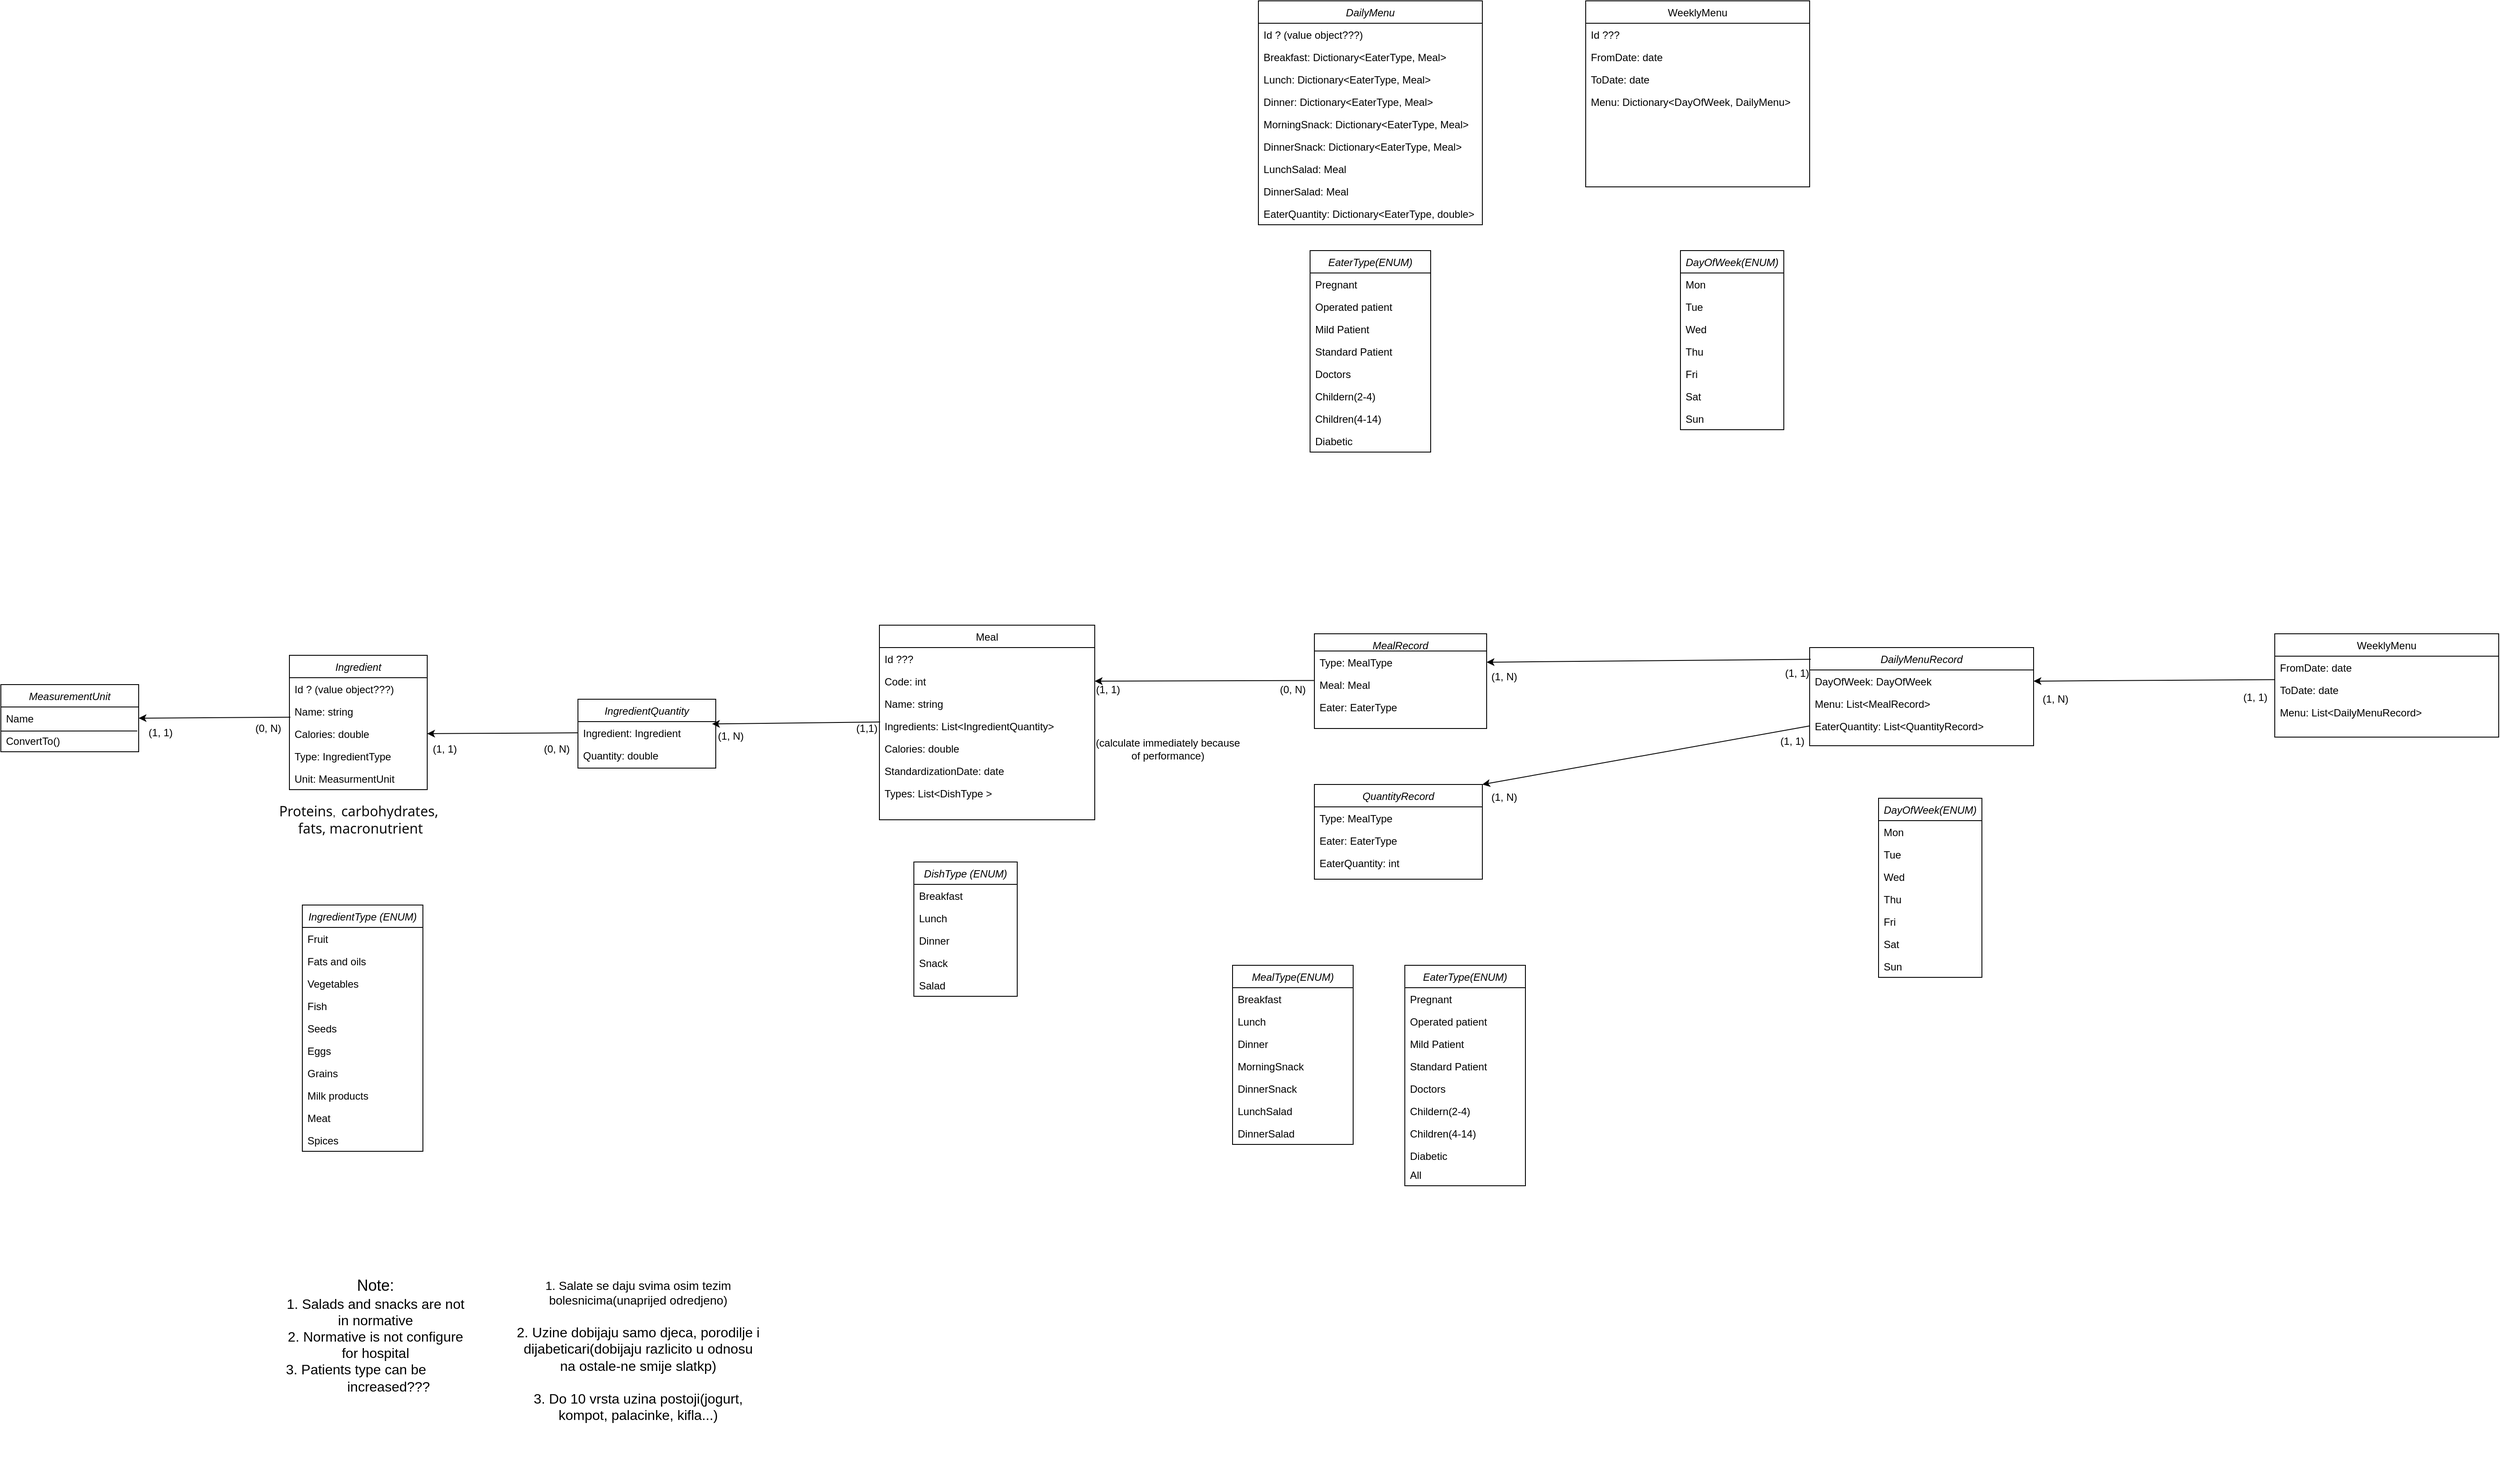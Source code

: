 <mxfile version="24.2.7" type="device">
  <diagram id="GDx_2gZbZ9wgl7-7VXHY" name="Page-1">
    <mxGraphModel dx="5145" dy="1325" grid="1" gridSize="10" guides="1" tooltips="1" connect="1" arrows="1" fold="1" page="1" pageScale="1" pageWidth="1920" pageHeight="1200" math="0" shadow="0">
      <root>
        <mxCell id="0" />
        <mxCell id="1" parent="0" />
        <mxCell id="k1ia0Kni4IpyKNYvvvFL-1" value="Ingredient " style="swimlane;fontStyle=2;align=center;verticalAlign=top;childLayout=stackLayout;horizontal=1;startSize=26;horizontalStack=0;resizeParent=1;resizeLast=0;collapsible=1;marginBottom=0;rounded=0;shadow=0;strokeWidth=1;" parent="1" vertex="1">
          <mxGeometry x="-155" y="770" width="160" height="156" as="geometry">
            <mxRectangle x="230" y="140" width="160" height="26" as="alternateBounds" />
          </mxGeometry>
        </mxCell>
        <mxCell id="k1ia0Kni4IpyKNYvvvFL-2" value="Id ? (value object???)" style="text;align=left;verticalAlign=top;spacingLeft=4;spacingRight=4;overflow=hidden;rotatable=0;points=[[0,0.5],[1,0.5]];portConstraint=eastwest;" parent="k1ia0Kni4IpyKNYvvvFL-1" vertex="1">
          <mxGeometry y="26" width="160" height="26" as="geometry" />
        </mxCell>
        <mxCell id="k1ia0Kni4IpyKNYvvvFL-3" value="Name: string" style="text;align=left;verticalAlign=top;spacingLeft=4;spacingRight=4;overflow=hidden;rotatable=0;points=[[0,0.5],[1,0.5]];portConstraint=eastwest;rounded=0;shadow=0;html=0;" parent="k1ia0Kni4IpyKNYvvvFL-1" vertex="1">
          <mxGeometry y="52" width="160" height="26" as="geometry" />
        </mxCell>
        <mxCell id="k1ia0Kni4IpyKNYvvvFL-4" value="Calories: double" style="text;align=left;verticalAlign=top;spacingLeft=4;spacingRight=4;overflow=hidden;rotatable=0;points=[[0,0.5],[1,0.5]];portConstraint=eastwest;rounded=0;shadow=0;html=0;" parent="k1ia0Kni4IpyKNYvvvFL-1" vertex="1">
          <mxGeometry y="78" width="160" height="26" as="geometry" />
        </mxCell>
        <mxCell id="TyGQaCX3mV4lijws8Y4i-1" value="Type: IngredientType" style="text;align=left;verticalAlign=top;spacingLeft=4;spacingRight=4;overflow=hidden;rotatable=0;points=[[0,0.5],[1,0.5]];portConstraint=eastwest;rounded=0;shadow=0;html=0;" parent="k1ia0Kni4IpyKNYvvvFL-1" vertex="1">
          <mxGeometry y="104" width="160" height="26" as="geometry" />
        </mxCell>
        <mxCell id="TyGQaCX3mV4lijws8Y4i-3" value="Unit: MeasurmentUnit" style="text;align=left;verticalAlign=top;spacingLeft=4;spacingRight=4;overflow=hidden;rotatable=0;points=[[0,0.5],[1,0.5]];portConstraint=eastwest;rounded=0;shadow=0;html=0;" parent="k1ia0Kni4IpyKNYvvvFL-1" vertex="1">
          <mxGeometry y="130" width="160" height="26" as="geometry" />
        </mxCell>
        <mxCell id="k1ia0Kni4IpyKNYvvvFL-5" value="Meal" style="swimlane;fontStyle=0;align=center;verticalAlign=top;childLayout=stackLayout;horizontal=1;startSize=26;horizontalStack=0;resizeParent=1;resizeLast=0;collapsible=1;marginBottom=0;rounded=0;shadow=0;strokeWidth=1;" parent="1" vertex="1">
          <mxGeometry x="530" y="735" width="250" height="226" as="geometry">
            <mxRectangle x="330" y="10" width="160" height="26" as="alternateBounds" />
          </mxGeometry>
        </mxCell>
        <mxCell id="k1ia0Kni4IpyKNYvvvFL-6" value="Id ???" style="text;align=left;verticalAlign=top;spacingLeft=4;spacingRight=4;overflow=hidden;rotatable=0;points=[[0,0.5],[1,0.5]];portConstraint=eastwest;" parent="k1ia0Kni4IpyKNYvvvFL-5" vertex="1">
          <mxGeometry y="26" width="250" height="26" as="geometry" />
        </mxCell>
        <mxCell id="k1ia0Kni4IpyKNYvvvFL-7" value="Code: int" style="text;align=left;verticalAlign=top;spacingLeft=4;spacingRight=4;overflow=hidden;rotatable=0;points=[[0,0.5],[1,0.5]];portConstraint=eastwest;" parent="k1ia0Kni4IpyKNYvvvFL-5" vertex="1">
          <mxGeometry y="52" width="250" height="26" as="geometry" />
        </mxCell>
        <mxCell id="k1ia0Kni4IpyKNYvvvFL-8" value="Name: string" style="text;align=left;verticalAlign=top;spacingLeft=4;spacingRight=4;overflow=hidden;rotatable=0;points=[[0,0.5],[1,0.5]];portConstraint=eastwest;rounded=0;shadow=0;html=0;" parent="k1ia0Kni4IpyKNYvvvFL-5" vertex="1">
          <mxGeometry y="78" width="250" height="26" as="geometry" />
        </mxCell>
        <mxCell id="k1ia0Kni4IpyKNYvvvFL-9" value="Ingredients: List&lt;IngredientQuantity&gt;" style="text;align=left;verticalAlign=top;spacingLeft=4;spacingRight=4;overflow=hidden;rotatable=0;points=[[0,0.5],[1,0.5]];portConstraint=eastwest;rounded=0;shadow=0;html=0;" parent="k1ia0Kni4IpyKNYvvvFL-5" vertex="1">
          <mxGeometry y="104" width="250" height="26" as="geometry" />
        </mxCell>
        <mxCell id="k1ia0Kni4IpyKNYvvvFL-10" value="Calories: double" style="text;align=left;verticalAlign=top;spacingLeft=4;spacingRight=4;overflow=hidden;rotatable=0;points=[[0,0.5],[1,0.5]];portConstraint=eastwest;rounded=0;shadow=0;html=0;" parent="k1ia0Kni4IpyKNYvvvFL-5" vertex="1">
          <mxGeometry y="130" width="250" height="26" as="geometry" />
        </mxCell>
        <mxCell id="k1ia0Kni4IpyKNYvvvFL-11" value="StandardizationDate: date" style="text;align=left;verticalAlign=top;spacingLeft=4;spacingRight=4;overflow=hidden;rotatable=0;points=[[0,0.5],[1,0.5]];portConstraint=eastwest;rounded=0;shadow=0;html=0;" parent="k1ia0Kni4IpyKNYvvvFL-5" vertex="1">
          <mxGeometry y="156" width="250" height="26" as="geometry" />
        </mxCell>
        <mxCell id="k1ia0Kni4IpyKNYvvvFL-12" value="Types: List&lt;DishType &gt;" style="text;align=left;verticalAlign=top;spacingLeft=4;spacingRight=4;overflow=hidden;rotatable=0;points=[[0,0.5],[1,0.5]];portConstraint=eastwest;rounded=0;shadow=0;html=0;" parent="k1ia0Kni4IpyKNYvvvFL-5" vertex="1">
          <mxGeometry y="182" width="250" height="26" as="geometry" />
        </mxCell>
        <mxCell id="k1ia0Kni4IpyKNYvvvFL-13" value="IngredientQuantity" style="swimlane;fontStyle=2;align=center;verticalAlign=top;childLayout=stackLayout;horizontal=1;startSize=26;horizontalStack=0;resizeParent=1;resizeLast=0;collapsible=1;marginBottom=0;rounded=0;shadow=0;strokeWidth=1;" parent="1" vertex="1">
          <mxGeometry x="180" y="821" width="160" height="80" as="geometry">
            <mxRectangle x="230" y="140" width="160" height="26" as="alternateBounds" />
          </mxGeometry>
        </mxCell>
        <mxCell id="k1ia0Kni4IpyKNYvvvFL-15" value="Ingredient: Ingredient" style="text;align=left;verticalAlign=top;spacingLeft=4;spacingRight=4;overflow=hidden;rotatable=0;points=[[0,0.5],[1,0.5]];portConstraint=eastwest;rounded=0;shadow=0;html=0;" parent="k1ia0Kni4IpyKNYvvvFL-13" vertex="1">
          <mxGeometry y="26" width="160" height="26" as="geometry" />
        </mxCell>
        <mxCell id="k1ia0Kni4IpyKNYvvvFL-17" value="Quantity: double" style="text;align=left;verticalAlign=top;spacingLeft=4;spacingRight=4;overflow=hidden;rotatable=0;points=[[0,0.5],[1,0.5]];portConstraint=eastwest;rounded=0;shadow=0;html=0;" parent="k1ia0Kni4IpyKNYvvvFL-13" vertex="1">
          <mxGeometry y="52" width="160" height="26" as="geometry" />
        </mxCell>
        <mxCell id="k1ia0Kni4IpyKNYvvvFL-18" value="MeasurementUnit" style="swimlane;fontStyle=2;align=center;verticalAlign=top;childLayout=stackLayout;horizontal=1;startSize=26;horizontalStack=0;resizeParent=1;resizeLast=0;collapsible=1;marginBottom=0;rounded=0;shadow=0;strokeWidth=1;" parent="1" vertex="1">
          <mxGeometry x="-490" y="804" width="160" height="78" as="geometry">
            <mxRectangle x="230" y="140" width="160" height="26" as="alternateBounds" />
          </mxGeometry>
        </mxCell>
        <mxCell id="k1ia0Kni4IpyKNYvvvFL-19" value="Name" style="text;align=left;verticalAlign=top;spacingLeft=4;spacingRight=4;overflow=hidden;rotatable=0;points=[[0,0.5],[1,0.5]];portConstraint=eastwest;rounded=0;shadow=0;html=0;" parent="k1ia0Kni4IpyKNYvvvFL-18" vertex="1">
          <mxGeometry y="26" width="160" height="26" as="geometry" />
        </mxCell>
        <mxCell id="k1ia0Kni4IpyKNYvvvFL-20" value="ConvertTo()" style="text;align=left;verticalAlign=top;spacingLeft=4;spacingRight=4;overflow=hidden;rotatable=0;points=[[0,0.5],[1,0.5]];portConstraint=eastwest;rounded=0;shadow=0;html=0;" parent="k1ia0Kni4IpyKNYvvvFL-18" vertex="1">
          <mxGeometry y="52" width="160" height="26" as="geometry" />
        </mxCell>
        <mxCell id="k1ia0Kni4IpyKNYvvvFL-21" value="" style="endArrow=none;html=1;rounded=0;entryX=0.99;entryY=0.071;entryDx=0;entryDy=0;entryPerimeter=0;" parent="k1ia0Kni4IpyKNYvvvFL-18" target="k1ia0Kni4IpyKNYvvvFL-20" edge="1">
          <mxGeometry width="50" height="50" relative="1" as="geometry">
            <mxPoint y="54" as="sourcePoint" />
            <mxPoint x="390" y="10" as="targetPoint" />
          </mxGeometry>
        </mxCell>
        <mxCell id="k1ia0Kni4IpyKNYvvvFL-22" value="WeeklyMenu" style="swimlane;fontStyle=0;align=center;verticalAlign=top;childLayout=stackLayout;horizontal=1;startSize=26;horizontalStack=0;resizeParent=1;resizeLast=0;collapsible=1;marginBottom=0;rounded=0;shadow=0;strokeWidth=1;" parent="1" vertex="1">
          <mxGeometry x="1350" y="10" width="260" height="216" as="geometry">
            <mxRectangle x="550" y="140" width="160" height="26" as="alternateBounds" />
          </mxGeometry>
        </mxCell>
        <mxCell id="k1ia0Kni4IpyKNYvvvFL-23" value="Id ???" style="text;align=left;verticalAlign=top;spacingLeft=4;spacingRight=4;overflow=hidden;rotatable=0;points=[[0,0.5],[1,0.5]];portConstraint=eastwest;" parent="k1ia0Kni4IpyKNYvvvFL-22" vertex="1">
          <mxGeometry y="26" width="260" height="26" as="geometry" />
        </mxCell>
        <mxCell id="k1ia0Kni4IpyKNYvvvFL-24" value="FromDate: date" style="text;align=left;verticalAlign=top;spacingLeft=4;spacingRight=4;overflow=hidden;rotatable=0;points=[[0,0.5],[1,0.5]];portConstraint=eastwest;" parent="k1ia0Kni4IpyKNYvvvFL-22" vertex="1">
          <mxGeometry y="52" width="260" height="26" as="geometry" />
        </mxCell>
        <mxCell id="k1ia0Kni4IpyKNYvvvFL-25" value="ToDate: date" style="text;align=left;verticalAlign=top;spacingLeft=4;spacingRight=4;overflow=hidden;rotatable=0;points=[[0,0.5],[1,0.5]];portConstraint=eastwest;" parent="k1ia0Kni4IpyKNYvvvFL-22" vertex="1">
          <mxGeometry y="78" width="260" height="26" as="geometry" />
        </mxCell>
        <mxCell id="TyGQaCX3mV4lijws8Y4i-24" value="Menu: Dictionary&lt;DayOfWeek, DailyMenu&gt;" style="text;align=left;verticalAlign=top;spacingLeft=4;spacingRight=4;overflow=hidden;rotatable=0;points=[[0,0.5],[1,0.5]];portConstraint=eastwest;" parent="k1ia0Kni4IpyKNYvvvFL-22" vertex="1">
          <mxGeometry y="104" width="260" height="26" as="geometry" />
        </mxCell>
        <mxCell id="k1ia0Kni4IpyKNYvvvFL-26" value="DailyMenu" style="swimlane;fontStyle=2;align=center;verticalAlign=top;childLayout=stackLayout;horizontal=1;startSize=26;horizontalStack=0;resizeParent=1;resizeLast=0;collapsible=1;marginBottom=0;rounded=0;shadow=0;strokeWidth=1;" parent="1" vertex="1">
          <mxGeometry x="970" y="10" width="260" height="260" as="geometry">
            <mxRectangle x="230" y="140" width="160" height="26" as="alternateBounds" />
          </mxGeometry>
        </mxCell>
        <mxCell id="k1ia0Kni4IpyKNYvvvFL-27" value="Id ? (value object???)" style="text;align=left;verticalAlign=top;spacingLeft=4;spacingRight=4;overflow=hidden;rotatable=0;points=[[0,0.5],[1,0.5]];portConstraint=eastwest;" parent="k1ia0Kni4IpyKNYvvvFL-26" vertex="1">
          <mxGeometry y="26" width="260" height="26" as="geometry" />
        </mxCell>
        <mxCell id="k1ia0Kni4IpyKNYvvvFL-28" value="Breakfast: Dictionary&lt;EaterType, Meal&gt;" style="text;align=left;verticalAlign=top;spacingLeft=4;spacingRight=4;overflow=hidden;rotatable=0;points=[[0,0.5],[1,0.5]];portConstraint=eastwest;rounded=0;shadow=0;html=0;" parent="k1ia0Kni4IpyKNYvvvFL-26" vertex="1">
          <mxGeometry y="52" width="260" height="26" as="geometry" />
        </mxCell>
        <mxCell id="k1ia0Kni4IpyKNYvvvFL-29" value="Lunch: Dictionary&lt;EaterType, Meal&gt;" style="text;align=left;verticalAlign=top;spacingLeft=4;spacingRight=4;overflow=hidden;rotatable=0;points=[[0,0.5],[1,0.5]];portConstraint=eastwest;rounded=0;shadow=0;html=0;" parent="k1ia0Kni4IpyKNYvvvFL-26" vertex="1">
          <mxGeometry y="78" width="260" height="26" as="geometry" />
        </mxCell>
        <mxCell id="k1ia0Kni4IpyKNYvvvFL-30" value="Dinner: Dictionary&lt;EaterType, Meal&gt;" style="text;align=left;verticalAlign=top;spacingLeft=4;spacingRight=4;overflow=hidden;rotatable=0;points=[[0,0.5],[1,0.5]];portConstraint=eastwest;rounded=0;shadow=0;html=0;" parent="k1ia0Kni4IpyKNYvvvFL-26" vertex="1">
          <mxGeometry y="104" width="260" height="26" as="geometry" />
        </mxCell>
        <mxCell id="k1ia0Kni4IpyKNYvvvFL-31" value="MorningSnack: Dictionary&lt;EaterType, Meal&gt;" style="text;align=left;verticalAlign=top;spacingLeft=4;spacingRight=4;overflow=hidden;rotatable=0;points=[[0,0.5],[1,0.5]];portConstraint=eastwest;rounded=0;shadow=0;html=0;" parent="k1ia0Kni4IpyKNYvvvFL-26" vertex="1">
          <mxGeometry y="130" width="260" height="26" as="geometry" />
        </mxCell>
        <mxCell id="TyGQaCX3mV4lijws8Y4i-23" value="DinnerSnack: Dictionary&lt;EaterType, Meal&gt;" style="text;align=left;verticalAlign=top;spacingLeft=4;spacingRight=4;overflow=hidden;rotatable=0;points=[[0,0.5],[1,0.5]];portConstraint=eastwest;rounded=0;shadow=0;html=0;" parent="k1ia0Kni4IpyKNYvvvFL-26" vertex="1">
          <mxGeometry y="156" width="260" height="26" as="geometry" />
        </mxCell>
        <mxCell id="TyGQaCX3mV4lijws8Y4i-29" value="LunchSalad: Meal" style="text;align=left;verticalAlign=top;spacingLeft=4;spacingRight=4;overflow=hidden;rotatable=0;points=[[0,0.5],[1,0.5]];portConstraint=eastwest;rounded=0;shadow=0;html=0;" parent="k1ia0Kni4IpyKNYvvvFL-26" vertex="1">
          <mxGeometry y="182" width="260" height="26" as="geometry" />
        </mxCell>
        <mxCell id="TyGQaCX3mV4lijws8Y4i-30" value="DinnerSalad: Meal" style="text;align=left;verticalAlign=top;spacingLeft=4;spacingRight=4;overflow=hidden;rotatable=0;points=[[0,0.5],[1,0.5]];portConstraint=eastwest;rounded=0;shadow=0;html=0;" parent="k1ia0Kni4IpyKNYvvvFL-26" vertex="1">
          <mxGeometry y="208" width="260" height="26" as="geometry" />
        </mxCell>
        <mxCell id="TyGQaCX3mV4lijws8Y4i-47" value="EaterQuantity: Dictionary&lt;EaterType, double&gt;" style="text;align=left;verticalAlign=top;spacingLeft=4;spacingRight=4;overflow=hidden;rotatable=0;points=[[0,0.5],[1,0.5]];portConstraint=eastwest;rounded=0;shadow=0;html=0;" parent="k1ia0Kni4IpyKNYvvvFL-26" vertex="1">
          <mxGeometry y="234" width="260" height="26" as="geometry" />
        </mxCell>
        <mxCell id="k1ia0Kni4IpyKNYvvvFL-32" value="DayOfWeek(ENUM)" style="swimlane;fontStyle=2;align=center;verticalAlign=top;childLayout=stackLayout;horizontal=1;startSize=26;horizontalStack=0;resizeParent=1;resizeLast=0;collapsible=1;marginBottom=0;rounded=0;shadow=0;strokeWidth=1;" parent="1" vertex="1">
          <mxGeometry x="1460" y="300" width="120" height="208" as="geometry">
            <mxRectangle x="230" y="140" width="160" height="26" as="alternateBounds" />
          </mxGeometry>
        </mxCell>
        <mxCell id="k1ia0Kni4IpyKNYvvvFL-33" value="Mon" style="text;align=left;verticalAlign=top;spacingLeft=4;spacingRight=4;overflow=hidden;rotatable=0;points=[[0,0.5],[1,0.5]];portConstraint=eastwest;rounded=0;shadow=0;html=0;" parent="k1ia0Kni4IpyKNYvvvFL-32" vertex="1">
          <mxGeometry y="26" width="120" height="26" as="geometry" />
        </mxCell>
        <mxCell id="k1ia0Kni4IpyKNYvvvFL-34" value="Tue" style="text;align=left;verticalAlign=top;spacingLeft=4;spacingRight=4;overflow=hidden;rotatable=0;points=[[0,0.5],[1,0.5]];portConstraint=eastwest;rounded=0;shadow=0;html=0;" parent="k1ia0Kni4IpyKNYvvvFL-32" vertex="1">
          <mxGeometry y="52" width="120" height="26" as="geometry" />
        </mxCell>
        <mxCell id="TyGQaCX3mV4lijws8Y4i-27" value="Wed" style="text;align=left;verticalAlign=top;spacingLeft=4;spacingRight=4;overflow=hidden;rotatable=0;points=[[0,0.5],[1,0.5]];portConstraint=eastwest;rounded=0;shadow=0;html=0;" parent="k1ia0Kni4IpyKNYvvvFL-32" vertex="1">
          <mxGeometry y="78" width="120" height="26" as="geometry" />
        </mxCell>
        <mxCell id="TyGQaCX3mV4lijws8Y4i-28" value="Thu" style="text;align=left;verticalAlign=top;spacingLeft=4;spacingRight=4;overflow=hidden;rotatable=0;points=[[0,0.5],[1,0.5]];portConstraint=eastwest;rounded=0;shadow=0;html=0;" parent="k1ia0Kni4IpyKNYvvvFL-32" vertex="1">
          <mxGeometry y="104" width="120" height="26" as="geometry" />
        </mxCell>
        <mxCell id="TyGQaCX3mV4lijws8Y4i-25" value="Fri" style="text;align=left;verticalAlign=top;spacingLeft=4;spacingRight=4;overflow=hidden;rotatable=0;points=[[0,0.5],[1,0.5]];portConstraint=eastwest;rounded=0;shadow=0;html=0;" parent="k1ia0Kni4IpyKNYvvvFL-32" vertex="1">
          <mxGeometry y="130" width="120" height="26" as="geometry" />
        </mxCell>
        <mxCell id="TyGQaCX3mV4lijws8Y4i-26" value="Sat" style="text;align=left;verticalAlign=top;spacingLeft=4;spacingRight=4;overflow=hidden;rotatable=0;points=[[0,0.5],[1,0.5]];portConstraint=eastwest;rounded=0;shadow=0;html=0;" parent="k1ia0Kni4IpyKNYvvvFL-32" vertex="1">
          <mxGeometry y="156" width="120" height="26" as="geometry" />
        </mxCell>
        <mxCell id="k1ia0Kni4IpyKNYvvvFL-35" value="Sun" style="text;align=left;verticalAlign=top;spacingLeft=4;spacingRight=4;overflow=hidden;rotatable=0;points=[[0,0.5],[1,0.5]];portConstraint=eastwest;rounded=0;shadow=0;html=0;" parent="k1ia0Kni4IpyKNYvvvFL-32" vertex="1">
          <mxGeometry y="182" width="120" height="26" as="geometry" />
        </mxCell>
        <mxCell id="k1ia0Kni4IpyKNYvvvFL-36" value="DishType (ENUM)" style="swimlane;fontStyle=2;align=center;verticalAlign=top;childLayout=stackLayout;horizontal=1;startSize=26;horizontalStack=0;resizeParent=1;resizeLast=0;collapsible=1;marginBottom=0;rounded=0;shadow=0;strokeWidth=1;" parent="1" vertex="1">
          <mxGeometry x="570" y="1010" width="120" height="156" as="geometry">
            <mxRectangle x="230" y="140" width="160" height="26" as="alternateBounds" />
          </mxGeometry>
        </mxCell>
        <mxCell id="k1ia0Kni4IpyKNYvvvFL-37" value="Breakfast" style="text;align=left;verticalAlign=top;spacingLeft=4;spacingRight=4;overflow=hidden;rotatable=0;points=[[0,0.5],[1,0.5]];portConstraint=eastwest;rounded=0;shadow=0;html=0;" parent="k1ia0Kni4IpyKNYvvvFL-36" vertex="1">
          <mxGeometry y="26" width="120" height="26" as="geometry" />
        </mxCell>
        <mxCell id="k1ia0Kni4IpyKNYvvvFL-38" value="Lunch" style="text;align=left;verticalAlign=top;spacingLeft=4;spacingRight=4;overflow=hidden;rotatable=0;points=[[0,0.5],[1,0.5]];portConstraint=eastwest;rounded=0;shadow=0;html=0;" parent="k1ia0Kni4IpyKNYvvvFL-36" vertex="1">
          <mxGeometry y="52" width="120" height="26" as="geometry" />
        </mxCell>
        <mxCell id="k1ia0Kni4IpyKNYvvvFL-39" value="Dinner" style="text;align=left;verticalAlign=top;spacingLeft=4;spacingRight=4;overflow=hidden;rotatable=0;points=[[0,0.5],[1,0.5]];portConstraint=eastwest;rounded=0;shadow=0;html=0;" parent="k1ia0Kni4IpyKNYvvvFL-36" vertex="1">
          <mxGeometry y="78" width="120" height="26" as="geometry" />
        </mxCell>
        <mxCell id="k1ia0Kni4IpyKNYvvvFL-40" value="Snack" style="text;align=left;verticalAlign=top;spacingLeft=4;spacingRight=4;overflow=hidden;rotatable=0;points=[[0,0.5],[1,0.5]];portConstraint=eastwest;rounded=0;shadow=0;html=0;" parent="k1ia0Kni4IpyKNYvvvFL-36" vertex="1">
          <mxGeometry y="104" width="120" height="26" as="geometry" />
        </mxCell>
        <mxCell id="TyGQaCX3mV4lijws8Y4i-9" value="Salad" style="text;align=left;verticalAlign=top;spacingLeft=4;spacingRight=4;overflow=hidden;rotatable=0;points=[[0,0.5],[1,0.5]];portConstraint=eastwest;rounded=0;shadow=0;html=0;" parent="k1ia0Kni4IpyKNYvvvFL-36" vertex="1">
          <mxGeometry y="130" width="120" height="26" as="geometry" />
        </mxCell>
        <mxCell id="TyGQaCX3mV4lijws8Y4i-2" value="&lt;span style=&quot;color: rgb(13, 13, 13); font-family: Söhne, ui-sans-serif, system-ui, -apple-system, &amp;quot;Segoe UI&amp;quot;, Roboto, Ubuntu, Cantarell, &amp;quot;Noto Sans&amp;quot;, sans-serif, &amp;quot;Helvetica Neue&amp;quot;, Arial, &amp;quot;Apple Color Emoji&amp;quot;, &amp;quot;Segoe UI Emoji&amp;quot;, &amp;quot;Segoe UI Symbol&amp;quot;, &amp;quot;Noto Color Emoji&amp;quot;; font-size: 16px; text-align: start; white-space: pre-wrap; background-color: rgb(255, 255, 255);&quot;&gt;Proteins&lt;/span&gt;,&amp;nbsp;&amp;nbsp;&lt;span style=&quot;color: rgb(13, 13, 13); font-family: Söhne, ui-sans-serif, system-ui, -apple-system, &amp;quot;Segoe UI&amp;quot;, Roboto, Ubuntu, Cantarell, &amp;quot;Noto Sans&amp;quot;, sans-serif, &amp;quot;Helvetica Neue&amp;quot;, Arial, &amp;quot;Apple Color Emoji&amp;quot;, &amp;quot;Segoe UI Emoji&amp;quot;, &amp;quot;Segoe UI Symbol&amp;quot;, &amp;quot;Noto Color Emoji&amp;quot;; font-size: 16px; text-align: start; white-space: pre-wrap; background-color: rgb(255, 255, 255);&quot;&gt;carbohydrates,&lt;/span&gt;&lt;div&gt;&lt;span style=&quot;color: rgb(13, 13, 13); font-family: Söhne, ui-sans-serif, system-ui, -apple-system, &amp;quot;Segoe UI&amp;quot;, Roboto, Ubuntu, Cantarell, &amp;quot;Noto Sans&amp;quot;, sans-serif, &amp;quot;Helvetica Neue&amp;quot;, Arial, &amp;quot;Apple Color Emoji&amp;quot;, &amp;quot;Segoe UI Emoji&amp;quot;, &amp;quot;Segoe UI Symbol&amp;quot;, &amp;quot;Noto Color Emoji&amp;quot;; font-size: 16px; text-align: start; white-space: pre-wrap; background-color: rgb(255, 255, 255);&quot;&gt; fats, &lt;/span&gt;&lt;span style=&quot;color: rgb(13, 13, 13); font-family: Söhne, ui-sans-serif, system-ui, -apple-system, &amp;quot;Segoe UI&amp;quot;, Roboto, Ubuntu, Cantarell, &amp;quot;Noto Sans&amp;quot;, sans-serif, &amp;quot;Helvetica Neue&amp;quot;, Arial, &amp;quot;Apple Color Emoji&amp;quot;, &amp;quot;Segoe UI Emoji&amp;quot;, &amp;quot;Segoe UI Symbol&amp;quot;, &amp;quot;Noto Color Emoji&amp;quot;; font-size: 16px; text-align: start; white-space: pre-wrap; background-color: rgb(255, 255, 255);&quot;&gt;macronutrient&lt;/span&gt;&lt;/div&gt;" style="text;html=1;align=center;verticalAlign=middle;resizable=0;points=[];autosize=1;strokeColor=none;fillColor=none;" parent="1" vertex="1">
          <mxGeometry x="-170" y="936" width="190" height="50" as="geometry" />
        </mxCell>
        <mxCell id="TyGQaCX3mV4lijws8Y4i-7" value="(calculate&amp;nbsp;immediately because of performance)" style="text;html=1;align=center;verticalAlign=middle;whiteSpace=wrap;rounded=0;" parent="1" vertex="1">
          <mxGeometry x="780" y="864" width="170" height="30" as="geometry" />
        </mxCell>
        <mxCell id="TyGQaCX3mV4lijws8Y4i-10" value="&lt;font style=&quot;font-size: 18px;&quot;&gt;Note:&lt;/font&gt;&lt;div&gt;&lt;font size=&quot;3&quot;&gt;1. Salads and snacks are not in normative&lt;/font&gt;&lt;/div&gt;&lt;div&gt;&lt;font size=&quot;3&quot;&gt;2. Normative is not configure for hospital&lt;/font&gt;&lt;/div&gt;&lt;div style=&quot;text-align: start;&quot;&gt;&lt;font size=&quot;3&quot;&gt;3. Patients type can be &lt;span style=&quot;white-space: pre;&quot;&gt;&#x9;&lt;/span&gt;&lt;span style=&quot;white-space: pre;&quot;&gt;&#x9;&lt;/span&gt;increased???&lt;/font&gt;&lt;/div&gt;" style="text;html=1;align=center;verticalAlign=middle;whiteSpace=wrap;rounded=0;" parent="1" vertex="1">
          <mxGeometry x="-160" y="1470" width="210" height="180" as="geometry" />
        </mxCell>
        <mxCell id="TyGQaCX3mV4lijws8Y4i-13" value="IngredientType (ENUM)" style="swimlane;fontStyle=2;align=center;verticalAlign=top;childLayout=stackLayout;horizontal=1;startSize=26;horizontalStack=0;resizeParent=1;resizeLast=0;collapsible=1;marginBottom=0;rounded=0;shadow=0;strokeWidth=1;" parent="1" vertex="1">
          <mxGeometry x="-140" y="1060" width="140" height="286" as="geometry">
            <mxRectangle x="230" y="140" width="160" height="26" as="alternateBounds" />
          </mxGeometry>
        </mxCell>
        <mxCell id="TyGQaCX3mV4lijws8Y4i-14" value="Fruit" style="text;align=left;verticalAlign=top;spacingLeft=4;spacingRight=4;overflow=hidden;rotatable=0;points=[[0,0.5],[1,0.5]];portConstraint=eastwest;rounded=0;shadow=0;html=0;" parent="TyGQaCX3mV4lijws8Y4i-13" vertex="1">
          <mxGeometry y="26" width="140" height="26" as="geometry" />
        </mxCell>
        <mxCell id="TyGQaCX3mV4lijws8Y4i-15" value="Fats and oils" style="text;align=left;verticalAlign=top;spacingLeft=4;spacingRight=4;overflow=hidden;rotatable=0;points=[[0,0.5],[1,0.5]];portConstraint=eastwest;rounded=0;shadow=0;html=0;" parent="TyGQaCX3mV4lijws8Y4i-13" vertex="1">
          <mxGeometry y="52" width="140" height="26" as="geometry" />
        </mxCell>
        <mxCell id="TyGQaCX3mV4lijws8Y4i-16" value="Vegetables" style="text;align=left;verticalAlign=top;spacingLeft=4;spacingRight=4;overflow=hidden;rotatable=0;points=[[0,0.5],[1,0.5]];portConstraint=eastwest;rounded=0;shadow=0;html=0;" parent="TyGQaCX3mV4lijws8Y4i-13" vertex="1">
          <mxGeometry y="78" width="140" height="26" as="geometry" />
        </mxCell>
        <mxCell id="TyGQaCX3mV4lijws8Y4i-17" value="Fish" style="text;align=left;verticalAlign=top;spacingLeft=4;spacingRight=4;overflow=hidden;rotatable=0;points=[[0,0.5],[1,0.5]];portConstraint=eastwest;rounded=0;shadow=0;html=0;" parent="TyGQaCX3mV4lijws8Y4i-13" vertex="1">
          <mxGeometry y="104" width="140" height="26" as="geometry" />
        </mxCell>
        <mxCell id="TyGQaCX3mV4lijws8Y4i-18" value="Seeds" style="text;align=left;verticalAlign=top;spacingLeft=4;spacingRight=4;overflow=hidden;rotatable=0;points=[[0,0.5],[1,0.5]];portConstraint=eastwest;rounded=0;shadow=0;html=0;" parent="TyGQaCX3mV4lijws8Y4i-13" vertex="1">
          <mxGeometry y="130" width="140" height="26" as="geometry" />
        </mxCell>
        <mxCell id="TyGQaCX3mV4lijws8Y4i-19" value="Eggs" style="text;align=left;verticalAlign=top;spacingLeft=4;spacingRight=4;overflow=hidden;rotatable=0;points=[[0,0.5],[1,0.5]];portConstraint=eastwest;rounded=0;shadow=0;html=0;" parent="TyGQaCX3mV4lijws8Y4i-13" vertex="1">
          <mxGeometry y="156" width="140" height="26" as="geometry" />
        </mxCell>
        <mxCell id="TyGQaCX3mV4lijws8Y4i-20" value="Grains" style="text;align=left;verticalAlign=top;spacingLeft=4;spacingRight=4;overflow=hidden;rotatable=0;points=[[0,0.5],[1,0.5]];portConstraint=eastwest;rounded=0;shadow=0;html=0;" parent="TyGQaCX3mV4lijws8Y4i-13" vertex="1">
          <mxGeometry y="182" width="140" height="26" as="geometry" />
        </mxCell>
        <mxCell id="TyGQaCX3mV4lijws8Y4i-21" value="Milk products" style="text;align=left;verticalAlign=top;spacingLeft=4;spacingRight=4;overflow=hidden;rotatable=0;points=[[0,0.5],[1,0.5]];portConstraint=eastwest;rounded=0;shadow=0;html=0;" parent="TyGQaCX3mV4lijws8Y4i-13" vertex="1">
          <mxGeometry y="208" width="140" height="26" as="geometry" />
        </mxCell>
        <mxCell id="TyGQaCX3mV4lijws8Y4i-22" value="Meat" style="text;align=left;verticalAlign=top;spacingLeft=4;spacingRight=4;overflow=hidden;rotatable=0;points=[[0,0.5],[1,0.5]];portConstraint=eastwest;rounded=0;shadow=0;html=0;" parent="TyGQaCX3mV4lijws8Y4i-13" vertex="1">
          <mxGeometry y="234" width="140" height="26" as="geometry" />
        </mxCell>
        <mxCell id="TyGQaCX3mV4lijws8Y4i-46" value="Spices" style="text;align=left;verticalAlign=top;spacingLeft=4;spacingRight=4;overflow=hidden;rotatable=0;points=[[0,0.5],[1,0.5]];portConstraint=eastwest;rounded=0;shadow=0;html=0;" parent="TyGQaCX3mV4lijws8Y4i-13" vertex="1">
          <mxGeometry y="260" width="140" height="26" as="geometry" />
        </mxCell>
        <mxCell id="TyGQaCX3mV4lijws8Y4i-31" value="EaterType(ENUM)" style="swimlane;fontStyle=2;align=center;verticalAlign=top;childLayout=stackLayout;horizontal=1;startSize=26;horizontalStack=0;resizeParent=1;resizeLast=0;collapsible=1;marginBottom=0;rounded=0;shadow=0;strokeWidth=1;" parent="1" vertex="1">
          <mxGeometry x="1030" y="300" width="140" height="234" as="geometry">
            <mxRectangle x="230" y="140" width="160" height="26" as="alternateBounds" />
          </mxGeometry>
        </mxCell>
        <mxCell id="TyGQaCX3mV4lijws8Y4i-32" value="Pregnant" style="text;align=left;verticalAlign=top;spacingLeft=4;spacingRight=4;overflow=hidden;rotatable=0;points=[[0,0.5],[1,0.5]];portConstraint=eastwest;rounded=0;shadow=0;html=0;" parent="TyGQaCX3mV4lijws8Y4i-31" vertex="1">
          <mxGeometry y="26" width="140" height="26" as="geometry" />
        </mxCell>
        <mxCell id="TyGQaCX3mV4lijws8Y4i-33" value="Operated patient" style="text;align=left;verticalAlign=top;spacingLeft=4;spacingRight=4;overflow=hidden;rotatable=0;points=[[0,0.5],[1,0.5]];portConstraint=eastwest;rounded=0;shadow=0;html=0;" parent="TyGQaCX3mV4lijws8Y4i-31" vertex="1">
          <mxGeometry y="52" width="140" height="26" as="geometry" />
        </mxCell>
        <mxCell id="TyGQaCX3mV4lijws8Y4i-35" value="Mild Patient" style="text;align=left;verticalAlign=top;spacingLeft=4;spacingRight=4;overflow=hidden;rotatable=0;points=[[0,0.5],[1,0.5]];portConstraint=eastwest;rounded=0;shadow=0;html=0;" parent="TyGQaCX3mV4lijws8Y4i-31" vertex="1">
          <mxGeometry y="78" width="140" height="26" as="geometry" />
        </mxCell>
        <mxCell id="TyGQaCX3mV4lijws8Y4i-37" value="Standard Patient" style="text;align=left;verticalAlign=top;spacingLeft=4;spacingRight=4;overflow=hidden;rotatable=0;points=[[0,0.5],[1,0.5]];portConstraint=eastwest;rounded=0;shadow=0;html=0;" parent="TyGQaCX3mV4lijws8Y4i-31" vertex="1">
          <mxGeometry y="104" width="140" height="26" as="geometry" />
        </mxCell>
        <mxCell id="TyGQaCX3mV4lijws8Y4i-38" value="Doctors" style="text;align=left;verticalAlign=top;spacingLeft=4;spacingRight=4;overflow=hidden;rotatable=0;points=[[0,0.5],[1,0.5]];portConstraint=eastwest;rounded=0;shadow=0;html=0;" parent="TyGQaCX3mV4lijws8Y4i-31" vertex="1">
          <mxGeometry y="130" width="140" height="26" as="geometry" />
        </mxCell>
        <mxCell id="TyGQaCX3mV4lijws8Y4i-39" value="Childern(2-4)" style="text;align=left;verticalAlign=top;spacingLeft=4;spacingRight=4;overflow=hidden;rotatable=0;points=[[0,0.5],[1,0.5]];portConstraint=eastwest;rounded=0;shadow=0;html=0;" parent="TyGQaCX3mV4lijws8Y4i-31" vertex="1">
          <mxGeometry y="156" width="140" height="26" as="geometry" />
        </mxCell>
        <mxCell id="TyGQaCX3mV4lijws8Y4i-40" value="Children(4-14)" style="text;align=left;verticalAlign=top;spacingLeft=4;spacingRight=4;overflow=hidden;rotatable=0;points=[[0,0.5],[1,0.5]];portConstraint=eastwest;rounded=0;shadow=0;html=0;" parent="TyGQaCX3mV4lijws8Y4i-31" vertex="1">
          <mxGeometry y="182" width="140" height="26" as="geometry" />
        </mxCell>
        <mxCell id="TyGQaCX3mV4lijws8Y4i-44" value="Diabetic" style="text;align=left;verticalAlign=top;spacingLeft=4;spacingRight=4;overflow=hidden;rotatable=0;points=[[0,0.5],[1,0.5]];portConstraint=eastwest;rounded=0;shadow=0;html=0;" parent="TyGQaCX3mV4lijws8Y4i-31" vertex="1">
          <mxGeometry y="208" width="140" height="26" as="geometry" />
        </mxCell>
        <mxCell id="TyGQaCX3mV4lijws8Y4i-41" value="&lt;font style=&quot;font-size: 14px;&quot;&gt;1. Salate se daju svima osim tezim bolesnicima(unaprijed odredjeno)&lt;/font&gt;&lt;div&gt;&lt;font size=&quot;3&quot;&gt;&lt;br&gt;&lt;/font&gt;&lt;div&gt;&lt;font size=&quot;3&quot;&gt;2. Uzine dobijaju samo djeca, porodilje i dijabeticari(dobijaju razlicito u odnosu na ostale-ne smije slatkp)&lt;/font&gt;&lt;/div&gt;&lt;div&gt;&lt;font size=&quot;3&quot;&gt;&lt;br&gt;&lt;/font&gt;&lt;/div&gt;&lt;div&gt;&lt;font size=&quot;3&quot;&gt;3. Do 10 vrsta uzina postoji(jogurt, kompot, palacinke, kifla...)&lt;br&gt;&lt;/font&gt;&lt;div&gt;&lt;br&gt;&lt;/div&gt;&lt;/div&gt;&lt;/div&gt;" style="text;html=1;align=center;verticalAlign=middle;whiteSpace=wrap;rounded=0;" parent="1" vertex="1">
          <mxGeometry x="105" y="1470" width="290" height="230" as="geometry" />
        </mxCell>
        <mxCell id="uZFQBOMbCIj76WrenMIf-12" value="MealType(ENUM)" style="swimlane;fontStyle=2;align=center;verticalAlign=top;childLayout=stackLayout;horizontal=1;startSize=26;horizontalStack=0;resizeParent=1;resizeLast=0;collapsible=1;marginBottom=0;rounded=0;shadow=0;strokeWidth=1;" parent="1" vertex="1">
          <mxGeometry x="940" y="1130" width="140" height="208" as="geometry">
            <mxRectangle x="230" y="140" width="160" height="26" as="alternateBounds" />
          </mxGeometry>
        </mxCell>
        <mxCell id="uZFQBOMbCIj76WrenMIf-13" value="Breakfast" style="text;align=left;verticalAlign=top;spacingLeft=4;spacingRight=4;overflow=hidden;rotatable=0;points=[[0,0.5],[1,0.5]];portConstraint=eastwest;rounded=0;shadow=0;html=0;" parent="uZFQBOMbCIj76WrenMIf-12" vertex="1">
          <mxGeometry y="26" width="140" height="26" as="geometry" />
        </mxCell>
        <mxCell id="uZFQBOMbCIj76WrenMIf-14" value="Lunch" style="text;align=left;verticalAlign=top;spacingLeft=4;spacingRight=4;overflow=hidden;rotatable=0;points=[[0,0.5],[1,0.5]];portConstraint=eastwest;rounded=0;shadow=0;html=0;" parent="uZFQBOMbCIj76WrenMIf-12" vertex="1">
          <mxGeometry y="52" width="140" height="26" as="geometry" />
        </mxCell>
        <mxCell id="uZFQBOMbCIj76WrenMIf-15" value="Dinner" style="text;align=left;verticalAlign=top;spacingLeft=4;spacingRight=4;overflow=hidden;rotatable=0;points=[[0,0.5],[1,0.5]];portConstraint=eastwest;rounded=0;shadow=0;html=0;" parent="uZFQBOMbCIj76WrenMIf-12" vertex="1">
          <mxGeometry y="78" width="140" height="26" as="geometry" />
        </mxCell>
        <mxCell id="uZFQBOMbCIj76WrenMIf-16" value="MorningSnack" style="text;align=left;verticalAlign=top;spacingLeft=4;spacingRight=4;overflow=hidden;rotatable=0;points=[[0,0.5],[1,0.5]];portConstraint=eastwest;rounded=0;shadow=0;html=0;" parent="uZFQBOMbCIj76WrenMIf-12" vertex="1">
          <mxGeometry y="104" width="140" height="26" as="geometry" />
        </mxCell>
        <mxCell id="uZFQBOMbCIj76WrenMIf-17" value="DinnerSnack" style="text;align=left;verticalAlign=top;spacingLeft=4;spacingRight=4;overflow=hidden;rotatable=0;points=[[0,0.5],[1,0.5]];portConstraint=eastwest;rounded=0;shadow=0;html=0;" parent="uZFQBOMbCIj76WrenMIf-12" vertex="1">
          <mxGeometry y="130" width="140" height="26" as="geometry" />
        </mxCell>
        <mxCell id="WYOmV7NiCgiB_I5oVDQ6-28" value="LunchSalad" style="text;align=left;verticalAlign=top;spacingLeft=4;spacingRight=4;overflow=hidden;rotatable=0;points=[[0,0.5],[1,0.5]];portConstraint=eastwest;rounded=0;shadow=0;html=0;" vertex="1" parent="uZFQBOMbCIj76WrenMIf-12">
          <mxGeometry y="156" width="140" height="26" as="geometry" />
        </mxCell>
        <mxCell id="WYOmV7NiCgiB_I5oVDQ6-29" value="DinnerSalad" style="text;align=left;verticalAlign=top;spacingLeft=4;spacingRight=4;overflow=hidden;rotatable=0;points=[[0,0.5],[1,0.5]];portConstraint=eastwest;rounded=0;shadow=0;html=0;" vertex="1" parent="uZFQBOMbCIj76WrenMIf-12">
          <mxGeometry y="182" width="140" height="26" as="geometry" />
        </mxCell>
        <mxCell id="uZFQBOMbCIj76WrenMIf-21" value="MealRecord" style="swimlane;fontStyle=2;align=center;verticalAlign=top;childLayout=stackLayout;horizontal=1;startSize=20;horizontalStack=0;resizeParent=1;resizeLast=0;collapsible=1;marginBottom=0;rounded=0;shadow=0;strokeWidth=1;" parent="1" vertex="1">
          <mxGeometry x="1035" y="745" width="200" height="110" as="geometry">
            <mxRectangle x="230" y="140" width="160" height="26" as="alternateBounds" />
          </mxGeometry>
        </mxCell>
        <mxCell id="uZFQBOMbCIj76WrenMIf-31" value="Type: MealType" style="text;align=left;verticalAlign=top;spacingLeft=4;spacingRight=4;overflow=hidden;rotatable=0;points=[[0,0.5],[1,0.5]];portConstraint=eastwest;rounded=0;shadow=0;html=0;" parent="uZFQBOMbCIj76WrenMIf-21" vertex="1">
          <mxGeometry y="20" width="200" height="26" as="geometry" />
        </mxCell>
        <mxCell id="uZFQBOMbCIj76WrenMIf-32" value="Meal: Meal" style="text;align=left;verticalAlign=top;spacingLeft=4;spacingRight=4;overflow=hidden;rotatable=0;points=[[0,0.5],[1,0.5]];portConstraint=eastwest;rounded=0;shadow=0;html=0;" parent="uZFQBOMbCIj76WrenMIf-21" vertex="1">
          <mxGeometry y="46" width="200" height="26" as="geometry" />
        </mxCell>
        <mxCell id="uZFQBOMbCIj76WrenMIf-33" value="Eater: EaterType" style="text;align=left;verticalAlign=top;spacingLeft=4;spacingRight=4;overflow=hidden;rotatable=0;points=[[0,0.5],[1,0.5]];portConstraint=eastwest;rounded=0;shadow=0;html=0;" parent="uZFQBOMbCIj76WrenMIf-21" vertex="1">
          <mxGeometry y="72" width="200" height="26" as="geometry" />
        </mxCell>
        <mxCell id="uZFQBOMbCIj76WrenMIf-35" value="QuantityRecord" style="swimlane;fontStyle=2;align=center;verticalAlign=top;childLayout=stackLayout;horizontal=1;startSize=26;horizontalStack=0;resizeParent=1;resizeLast=0;collapsible=1;marginBottom=0;rounded=0;shadow=0;strokeWidth=1;" parent="1" vertex="1">
          <mxGeometry x="1035" y="920" width="195" height="110" as="geometry">
            <mxRectangle x="230" y="140" width="160" height="26" as="alternateBounds" />
          </mxGeometry>
        </mxCell>
        <mxCell id="uZFQBOMbCIj76WrenMIf-37" value="Type: MealType" style="text;align=left;verticalAlign=top;spacingLeft=4;spacingRight=4;overflow=hidden;rotatable=0;points=[[0,0.5],[1,0.5]];portConstraint=eastwest;rounded=0;shadow=0;html=0;" parent="uZFQBOMbCIj76WrenMIf-35" vertex="1">
          <mxGeometry y="26" width="195" height="26" as="geometry" />
        </mxCell>
        <mxCell id="uZFQBOMbCIj76WrenMIf-39" value="Eater: EaterType" style="text;align=left;verticalAlign=top;spacingLeft=4;spacingRight=4;overflow=hidden;rotatable=0;points=[[0,0.5],[1,0.5]];portConstraint=eastwest;rounded=0;shadow=0;html=0;" parent="uZFQBOMbCIj76WrenMIf-35" vertex="1">
          <mxGeometry y="52" width="195" height="26" as="geometry" />
        </mxCell>
        <mxCell id="uZFQBOMbCIj76WrenMIf-38" value="EaterQuantity: int" style="text;align=left;verticalAlign=top;spacingLeft=4;spacingRight=4;overflow=hidden;rotatable=0;points=[[0,0.5],[1,0.5]];portConstraint=eastwest;rounded=0;shadow=0;html=0;" parent="uZFQBOMbCIj76WrenMIf-35" vertex="1">
          <mxGeometry y="78" width="195" height="26" as="geometry" />
        </mxCell>
        <mxCell id="uZFQBOMbCIj76WrenMIf-40" value="WeeklyMenu" style="swimlane;fontStyle=0;align=center;verticalAlign=top;childLayout=stackLayout;horizontal=1;startSize=26;horizontalStack=0;resizeParent=1;resizeLast=0;collapsible=1;marginBottom=0;rounded=0;shadow=0;strokeWidth=1;" parent="1" vertex="1">
          <mxGeometry x="2150" y="745" width="260" height="120" as="geometry">
            <mxRectangle x="550" y="140" width="160" height="26" as="alternateBounds" />
          </mxGeometry>
        </mxCell>
        <mxCell id="uZFQBOMbCIj76WrenMIf-42" value="FromDate: date" style="text;align=left;verticalAlign=top;spacingLeft=4;spacingRight=4;overflow=hidden;rotatable=0;points=[[0,0.5],[1,0.5]];portConstraint=eastwest;" parent="uZFQBOMbCIj76WrenMIf-40" vertex="1">
          <mxGeometry y="26" width="260" height="26" as="geometry" />
        </mxCell>
        <mxCell id="uZFQBOMbCIj76WrenMIf-43" value="ToDate: date" style="text;align=left;verticalAlign=top;spacingLeft=4;spacingRight=4;overflow=hidden;rotatable=0;points=[[0,0.5],[1,0.5]];portConstraint=eastwest;" parent="uZFQBOMbCIj76WrenMIf-40" vertex="1">
          <mxGeometry y="52" width="260" height="26" as="geometry" />
        </mxCell>
        <mxCell id="uZFQBOMbCIj76WrenMIf-44" value="Menu: List&lt;DailyMenuRecord&gt;" style="text;align=left;verticalAlign=top;spacingLeft=4;spacingRight=4;overflow=hidden;rotatable=0;points=[[0,0.5],[1,0.5]];portConstraint=eastwest;" parent="uZFQBOMbCIj76WrenMIf-40" vertex="1">
          <mxGeometry y="78" width="260" height="26" as="geometry" />
        </mxCell>
        <mxCell id="uZFQBOMbCIj76WrenMIf-45" value="EaterType(ENUM)" style="swimlane;fontStyle=2;align=center;verticalAlign=top;childLayout=stackLayout;horizontal=1;startSize=26;horizontalStack=0;resizeParent=1;resizeLast=0;collapsible=1;marginBottom=0;rounded=0;shadow=0;strokeWidth=1;" parent="1" vertex="1">
          <mxGeometry x="1140" y="1130" width="140" height="256" as="geometry">
            <mxRectangle x="230" y="140" width="160" height="26" as="alternateBounds" />
          </mxGeometry>
        </mxCell>
        <mxCell id="uZFQBOMbCIj76WrenMIf-46" value="Pregnant" style="text;align=left;verticalAlign=top;spacingLeft=4;spacingRight=4;overflow=hidden;rotatable=0;points=[[0,0.5],[1,0.5]];portConstraint=eastwest;rounded=0;shadow=0;html=0;" parent="uZFQBOMbCIj76WrenMIf-45" vertex="1">
          <mxGeometry y="26" width="140" height="26" as="geometry" />
        </mxCell>
        <mxCell id="uZFQBOMbCIj76WrenMIf-47" value="Operated patient" style="text;align=left;verticalAlign=top;spacingLeft=4;spacingRight=4;overflow=hidden;rotatable=0;points=[[0,0.5],[1,0.5]];portConstraint=eastwest;rounded=0;shadow=0;html=0;" parent="uZFQBOMbCIj76WrenMIf-45" vertex="1">
          <mxGeometry y="52" width="140" height="26" as="geometry" />
        </mxCell>
        <mxCell id="uZFQBOMbCIj76WrenMIf-48" value="Mild Patient" style="text;align=left;verticalAlign=top;spacingLeft=4;spacingRight=4;overflow=hidden;rotatable=0;points=[[0,0.5],[1,0.5]];portConstraint=eastwest;rounded=0;shadow=0;html=0;" parent="uZFQBOMbCIj76WrenMIf-45" vertex="1">
          <mxGeometry y="78" width="140" height="26" as="geometry" />
        </mxCell>
        <mxCell id="uZFQBOMbCIj76WrenMIf-49" value="Standard Patient" style="text;align=left;verticalAlign=top;spacingLeft=4;spacingRight=4;overflow=hidden;rotatable=0;points=[[0,0.5],[1,0.5]];portConstraint=eastwest;rounded=0;shadow=0;html=0;" parent="uZFQBOMbCIj76WrenMIf-45" vertex="1">
          <mxGeometry y="104" width="140" height="26" as="geometry" />
        </mxCell>
        <mxCell id="uZFQBOMbCIj76WrenMIf-50" value="Doctors" style="text;align=left;verticalAlign=top;spacingLeft=4;spacingRight=4;overflow=hidden;rotatable=0;points=[[0,0.5],[1,0.5]];portConstraint=eastwest;rounded=0;shadow=0;html=0;" parent="uZFQBOMbCIj76WrenMIf-45" vertex="1">
          <mxGeometry y="130" width="140" height="26" as="geometry" />
        </mxCell>
        <mxCell id="uZFQBOMbCIj76WrenMIf-51" value="Childern(2-4)" style="text;align=left;verticalAlign=top;spacingLeft=4;spacingRight=4;overflow=hidden;rotatable=0;points=[[0,0.5],[1,0.5]];portConstraint=eastwest;rounded=0;shadow=0;html=0;" parent="uZFQBOMbCIj76WrenMIf-45" vertex="1">
          <mxGeometry y="156" width="140" height="26" as="geometry" />
        </mxCell>
        <mxCell id="uZFQBOMbCIj76WrenMIf-52" value="Children(4-14)" style="text;align=left;verticalAlign=top;spacingLeft=4;spacingRight=4;overflow=hidden;rotatable=0;points=[[0,0.5],[1,0.5]];portConstraint=eastwest;rounded=0;shadow=0;html=0;" parent="uZFQBOMbCIj76WrenMIf-45" vertex="1">
          <mxGeometry y="182" width="140" height="26" as="geometry" />
        </mxCell>
        <mxCell id="WYOmV7NiCgiB_I5oVDQ6-27" value="Diabetic" style="text;align=left;verticalAlign=top;spacingLeft=4;spacingRight=4;overflow=hidden;rotatable=0;points=[[0,0.5],[1,0.5]];portConstraint=eastwest;rounded=0;shadow=0;html=0;" vertex="1" parent="uZFQBOMbCIj76WrenMIf-45">
          <mxGeometry y="208" width="140" height="22" as="geometry" />
        </mxCell>
        <mxCell id="uZFQBOMbCIj76WrenMIf-53" value="All" style="text;align=left;verticalAlign=top;spacingLeft=4;spacingRight=4;overflow=hidden;rotatable=0;points=[[0,0.5],[1,0.5]];portConstraint=eastwest;rounded=0;shadow=0;html=0;" parent="uZFQBOMbCIj76WrenMIf-45" vertex="1">
          <mxGeometry y="230" width="140" height="26" as="geometry" />
        </mxCell>
        <mxCell id="uZFQBOMbCIj76WrenMIf-54" value="DailyMenuRecord" style="swimlane;fontStyle=2;align=center;verticalAlign=top;childLayout=stackLayout;horizontal=1;startSize=26;horizontalStack=0;resizeParent=1;resizeLast=0;collapsible=1;marginBottom=0;rounded=0;shadow=0;strokeWidth=1;" parent="1" vertex="1">
          <mxGeometry x="1610" y="761" width="260" height="114" as="geometry">
            <mxRectangle x="230" y="140" width="160" height="26" as="alternateBounds" />
          </mxGeometry>
        </mxCell>
        <mxCell id="uZFQBOMbCIj76WrenMIf-59" value="DayOfWeek: DayOfWeek" style="text;align=left;verticalAlign=top;spacingLeft=4;spacingRight=4;overflow=hidden;rotatable=0;points=[[0,0.5],[1,0.5]];portConstraint=eastwest;rounded=0;shadow=0;html=0;" parent="uZFQBOMbCIj76WrenMIf-54" vertex="1">
          <mxGeometry y="26" width="260" height="26" as="geometry" />
        </mxCell>
        <mxCell id="WYOmV7NiCgiB_I5oVDQ6-38" value="Menu: List&lt;MealRecord&gt;" style="text;align=left;verticalAlign=top;spacingLeft=4;spacingRight=4;overflow=hidden;rotatable=0;points=[[0,0.5],[1,0.5]];portConstraint=eastwest;rounded=0;shadow=0;html=0;" vertex="1" parent="uZFQBOMbCIj76WrenMIf-54">
          <mxGeometry y="52" width="260" height="26" as="geometry" />
        </mxCell>
        <mxCell id="WYOmV7NiCgiB_I5oVDQ6-39" value="EaterQuantity: List&lt;QuantityRecord&gt;" style="text;align=left;verticalAlign=top;spacingLeft=4;spacingRight=4;overflow=hidden;rotatable=0;points=[[0,0.5],[1,0.5]];portConstraint=eastwest;rounded=0;shadow=0;html=0;" vertex="1" parent="uZFQBOMbCIj76WrenMIf-54">
          <mxGeometry y="78" width="260" height="26" as="geometry" />
        </mxCell>
        <mxCell id="WYOmV7NiCgiB_I5oVDQ6-1" value="" style="endArrow=classic;html=1;rounded=0;entryX=1;entryY=0.5;entryDx=0;entryDy=0;exitX=-0.001;exitY=1.048;exitDx=0;exitDy=0;exitPerimeter=0;" edge="1" parent="1" source="uZFQBOMbCIj76WrenMIf-42">
          <mxGeometry width="50" height="50" relative="1" as="geometry">
            <mxPoint x="1602" y="845" as="sourcePoint" />
            <mxPoint x="1870" y="800.0" as="targetPoint" />
          </mxGeometry>
        </mxCell>
        <mxCell id="WYOmV7NiCgiB_I5oVDQ6-2" value="(1, 1)" style="text;html=1;align=center;verticalAlign=middle;resizable=0;points=[];autosize=1;strokeColor=none;fillColor=none;" vertex="1" parent="1">
          <mxGeometry x="2102" y="804" width="50" height="30" as="geometry" />
        </mxCell>
        <mxCell id="WYOmV7NiCgiB_I5oVDQ6-3" value="(1, N)" style="text;html=1;align=center;verticalAlign=middle;resizable=0;points=[];autosize=1;strokeColor=none;fillColor=none;" vertex="1" parent="1">
          <mxGeometry x="1870" y="806" width="50" height="30" as="geometry" />
        </mxCell>
        <mxCell id="WYOmV7NiCgiB_I5oVDQ6-11" value="" style="endArrow=classic;html=1;rounded=0;exitX=0.005;exitY=0.119;exitDx=0;exitDy=0;entryX=1;entryY=0.5;entryDx=0;entryDy=0;exitPerimeter=0;" edge="1" parent="1" source="uZFQBOMbCIj76WrenMIf-54" target="uZFQBOMbCIj76WrenMIf-31">
          <mxGeometry width="50" height="50" relative="1" as="geometry">
            <mxPoint x="1447.14" y="776.632" as="sourcePoint" />
            <mxPoint x="1230" y="780" as="targetPoint" />
          </mxGeometry>
        </mxCell>
        <mxCell id="WYOmV7NiCgiB_I5oVDQ6-12" value="" style="endArrow=classic;html=1;rounded=0;entryX=1;entryY=0;entryDx=0;entryDy=0;exitX=0;exitY=0.5;exitDx=0;exitDy=0;" edge="1" parent="1" source="WYOmV7NiCgiB_I5oVDQ6-39" target="uZFQBOMbCIj76WrenMIf-35">
          <mxGeometry width="50" height="50" relative="1" as="geometry">
            <mxPoint x="1450" y="870" as="sourcePoint" />
            <mxPoint x="1340" y="860" as="targetPoint" />
          </mxGeometry>
        </mxCell>
        <mxCell id="WYOmV7NiCgiB_I5oVDQ6-13" value="(1, 1)" style="text;html=1;align=center;verticalAlign=middle;whiteSpace=wrap;rounded=0;" vertex="1" parent="1">
          <mxGeometry x="1560" y="855" width="60" height="30" as="geometry" />
        </mxCell>
        <mxCell id="WYOmV7NiCgiB_I5oVDQ6-14" value="(1, N)" style="text;html=1;align=center;verticalAlign=middle;resizable=0;points=[];autosize=1;strokeColor=none;fillColor=none;" vertex="1" parent="1">
          <mxGeometry x="1230" y="920" width="50" height="30" as="geometry" />
        </mxCell>
        <mxCell id="WYOmV7NiCgiB_I5oVDQ6-15" value="(1, 1)" style="text;html=1;align=center;verticalAlign=middle;resizable=0;points=[];autosize=1;strokeColor=none;fillColor=none;" vertex="1" parent="1">
          <mxGeometry x="1570" y="776" width="50" height="30" as="geometry" />
        </mxCell>
        <mxCell id="WYOmV7NiCgiB_I5oVDQ6-16" value="(1, N)" style="text;html=1;align=center;verticalAlign=middle;resizable=0;points=[];autosize=1;strokeColor=none;fillColor=none;" vertex="1" parent="1">
          <mxGeometry x="1230" y="780" width="50" height="30" as="geometry" />
        </mxCell>
        <mxCell id="WYOmV7NiCgiB_I5oVDQ6-17" value="" style="endArrow=classic;html=1;rounded=0;entryX=1;entryY=0.5;entryDx=0;entryDy=0;exitX=-0.003;exitY=0.317;exitDx=0;exitDy=0;exitPerimeter=0;" edge="1" parent="1" source="uZFQBOMbCIj76WrenMIf-32" target="k1ia0Kni4IpyKNYvvvFL-7">
          <mxGeometry width="50" height="50" relative="1" as="geometry">
            <mxPoint x="1030" y="804" as="sourcePoint" />
            <mxPoint x="780" y="350" as="targetPoint" />
          </mxGeometry>
        </mxCell>
        <mxCell id="WYOmV7NiCgiB_I5oVDQ6-18" value="(0, N)" style="text;html=1;align=center;verticalAlign=middle;whiteSpace=wrap;rounded=0;" vertex="1" parent="1">
          <mxGeometry x="980" y="795" width="60" height="30" as="geometry" />
        </mxCell>
        <mxCell id="WYOmV7NiCgiB_I5oVDQ6-19" value="(1, 1)" style="text;html=1;align=center;verticalAlign=middle;resizable=0;points=[];autosize=1;strokeColor=none;fillColor=none;" vertex="1" parent="1">
          <mxGeometry x="770" y="795" width="50" height="30" as="geometry" />
        </mxCell>
        <mxCell id="WYOmV7NiCgiB_I5oVDQ6-20" value="" style="endArrow=classic;html=1;rounded=0;exitX=0.003;exitY=0.324;exitDx=0;exitDy=0;entryX=0.973;entryY=0.103;entryDx=0;entryDy=0;entryPerimeter=0;exitPerimeter=0;" edge="1" parent="1" source="k1ia0Kni4IpyKNYvvvFL-9" target="k1ia0Kni4IpyKNYvvvFL-15">
          <mxGeometry width="50" height="50" relative="1" as="geometry">
            <mxPoint x="800" y="590" as="sourcePoint" />
            <mxPoint x="538" y="450" as="targetPoint" />
          </mxGeometry>
        </mxCell>
        <mxCell id="WYOmV7NiCgiB_I5oVDQ6-21" value="(1,1)" style="text;html=1;align=center;verticalAlign=middle;resizable=0;points=[];autosize=1;strokeColor=none;fillColor=none;" vertex="1" parent="1">
          <mxGeometry x="490" y="840" width="50" height="30" as="geometry" />
        </mxCell>
        <mxCell id="WYOmV7NiCgiB_I5oVDQ6-22" value="(1, N)" style="text;html=1;align=center;verticalAlign=middle;resizable=0;points=[];autosize=1;strokeColor=none;fillColor=none;" vertex="1" parent="1">
          <mxGeometry x="332" y="849" width="50" height="30" as="geometry" />
        </mxCell>
        <mxCell id="WYOmV7NiCgiB_I5oVDQ6-23" value="" style="endArrow=classic;html=1;rounded=0;exitX=0;exitY=0.5;exitDx=0;exitDy=0;entryX=1;entryY=0.5;entryDx=0;entryDy=0;" edge="1" parent="1" source="k1ia0Kni4IpyKNYvvvFL-15" target="k1ia0Kni4IpyKNYvvvFL-4">
          <mxGeometry width="50" height="50" relative="1" as="geometry">
            <mxPoint x="680" y="330" as="sourcePoint" />
            <mxPoint x="730" y="280" as="targetPoint" />
          </mxGeometry>
        </mxCell>
        <mxCell id="WYOmV7NiCgiB_I5oVDQ6-24" value="(1, 1)" style="text;html=1;align=center;verticalAlign=middle;resizable=0;points=[];autosize=1;strokeColor=none;fillColor=none;" vertex="1" parent="1">
          <mxGeometry y="864" width="50" height="30" as="geometry" />
        </mxCell>
        <mxCell id="WYOmV7NiCgiB_I5oVDQ6-25" value="(0, N)" style="text;html=1;align=center;verticalAlign=middle;resizable=0;points=[];autosize=1;strokeColor=none;fillColor=none;" vertex="1" parent="1">
          <mxGeometry x="130" y="864" width="50" height="30" as="geometry" />
        </mxCell>
        <mxCell id="WYOmV7NiCgiB_I5oVDQ6-30" value="DayOfWeek(ENUM)" style="swimlane;fontStyle=2;align=center;verticalAlign=top;childLayout=stackLayout;horizontal=1;startSize=26;horizontalStack=0;resizeParent=1;resizeLast=0;collapsible=1;marginBottom=0;rounded=0;shadow=0;strokeWidth=1;" vertex="1" parent="1">
          <mxGeometry x="1690" y="936" width="120" height="208" as="geometry">
            <mxRectangle x="230" y="140" width="160" height="26" as="alternateBounds" />
          </mxGeometry>
        </mxCell>
        <mxCell id="WYOmV7NiCgiB_I5oVDQ6-31" value="Mon" style="text;align=left;verticalAlign=top;spacingLeft=4;spacingRight=4;overflow=hidden;rotatable=0;points=[[0,0.5],[1,0.5]];portConstraint=eastwest;rounded=0;shadow=0;html=0;" vertex="1" parent="WYOmV7NiCgiB_I5oVDQ6-30">
          <mxGeometry y="26" width="120" height="26" as="geometry" />
        </mxCell>
        <mxCell id="WYOmV7NiCgiB_I5oVDQ6-32" value="Tue" style="text;align=left;verticalAlign=top;spacingLeft=4;spacingRight=4;overflow=hidden;rotatable=0;points=[[0,0.5],[1,0.5]];portConstraint=eastwest;rounded=0;shadow=0;html=0;" vertex="1" parent="WYOmV7NiCgiB_I5oVDQ6-30">
          <mxGeometry y="52" width="120" height="26" as="geometry" />
        </mxCell>
        <mxCell id="WYOmV7NiCgiB_I5oVDQ6-33" value="Wed" style="text;align=left;verticalAlign=top;spacingLeft=4;spacingRight=4;overflow=hidden;rotatable=0;points=[[0,0.5],[1,0.5]];portConstraint=eastwest;rounded=0;shadow=0;html=0;" vertex="1" parent="WYOmV7NiCgiB_I5oVDQ6-30">
          <mxGeometry y="78" width="120" height="26" as="geometry" />
        </mxCell>
        <mxCell id="WYOmV7NiCgiB_I5oVDQ6-34" value="Thu" style="text;align=left;verticalAlign=top;spacingLeft=4;spacingRight=4;overflow=hidden;rotatable=0;points=[[0,0.5],[1,0.5]];portConstraint=eastwest;rounded=0;shadow=0;html=0;" vertex="1" parent="WYOmV7NiCgiB_I5oVDQ6-30">
          <mxGeometry y="104" width="120" height="26" as="geometry" />
        </mxCell>
        <mxCell id="WYOmV7NiCgiB_I5oVDQ6-35" value="Fri" style="text;align=left;verticalAlign=top;spacingLeft=4;spacingRight=4;overflow=hidden;rotatable=0;points=[[0,0.5],[1,0.5]];portConstraint=eastwest;rounded=0;shadow=0;html=0;" vertex="1" parent="WYOmV7NiCgiB_I5oVDQ6-30">
          <mxGeometry y="130" width="120" height="26" as="geometry" />
        </mxCell>
        <mxCell id="WYOmV7NiCgiB_I5oVDQ6-36" value="Sat" style="text;align=left;verticalAlign=top;spacingLeft=4;spacingRight=4;overflow=hidden;rotatable=0;points=[[0,0.5],[1,0.5]];portConstraint=eastwest;rounded=0;shadow=0;html=0;" vertex="1" parent="WYOmV7NiCgiB_I5oVDQ6-30">
          <mxGeometry y="156" width="120" height="26" as="geometry" />
        </mxCell>
        <mxCell id="WYOmV7NiCgiB_I5oVDQ6-37" value="Sun" style="text;align=left;verticalAlign=top;spacingLeft=4;spacingRight=4;overflow=hidden;rotatable=0;points=[[0,0.5],[1,0.5]];portConstraint=eastwest;rounded=0;shadow=0;html=0;" vertex="1" parent="WYOmV7NiCgiB_I5oVDQ6-30">
          <mxGeometry y="182" width="120" height="26" as="geometry" />
        </mxCell>
        <mxCell id="WYOmV7NiCgiB_I5oVDQ6-41" value="" style="endArrow=classic;html=1;rounded=0;entryX=1;entryY=0.5;entryDx=0;entryDy=0;exitX=0.007;exitY=-0.236;exitDx=0;exitDy=0;exitPerimeter=0;" edge="1" parent="1" source="k1ia0Kni4IpyKNYvvvFL-4" target="k1ia0Kni4IpyKNYvvvFL-19">
          <mxGeometry width="50" height="50" relative="1" as="geometry">
            <mxPoint x="-80" y="880" as="sourcePoint" />
            <mxPoint x="-30" y="830" as="targetPoint" />
          </mxGeometry>
        </mxCell>
        <mxCell id="WYOmV7NiCgiB_I5oVDQ6-42" value="(1, 1)" style="text;html=1;align=center;verticalAlign=middle;resizable=0;points=[];autosize=1;strokeColor=none;fillColor=none;" vertex="1" parent="1">
          <mxGeometry x="-330" y="845" width="50" height="30" as="geometry" />
        </mxCell>
        <mxCell id="WYOmV7NiCgiB_I5oVDQ6-43" value="(0, N)" style="text;html=1;align=center;verticalAlign=middle;resizable=0;points=[];autosize=1;strokeColor=none;fillColor=none;" vertex="1" parent="1">
          <mxGeometry x="-205" y="840" width="50" height="30" as="geometry" />
        </mxCell>
      </root>
    </mxGraphModel>
  </diagram>
</mxfile>
